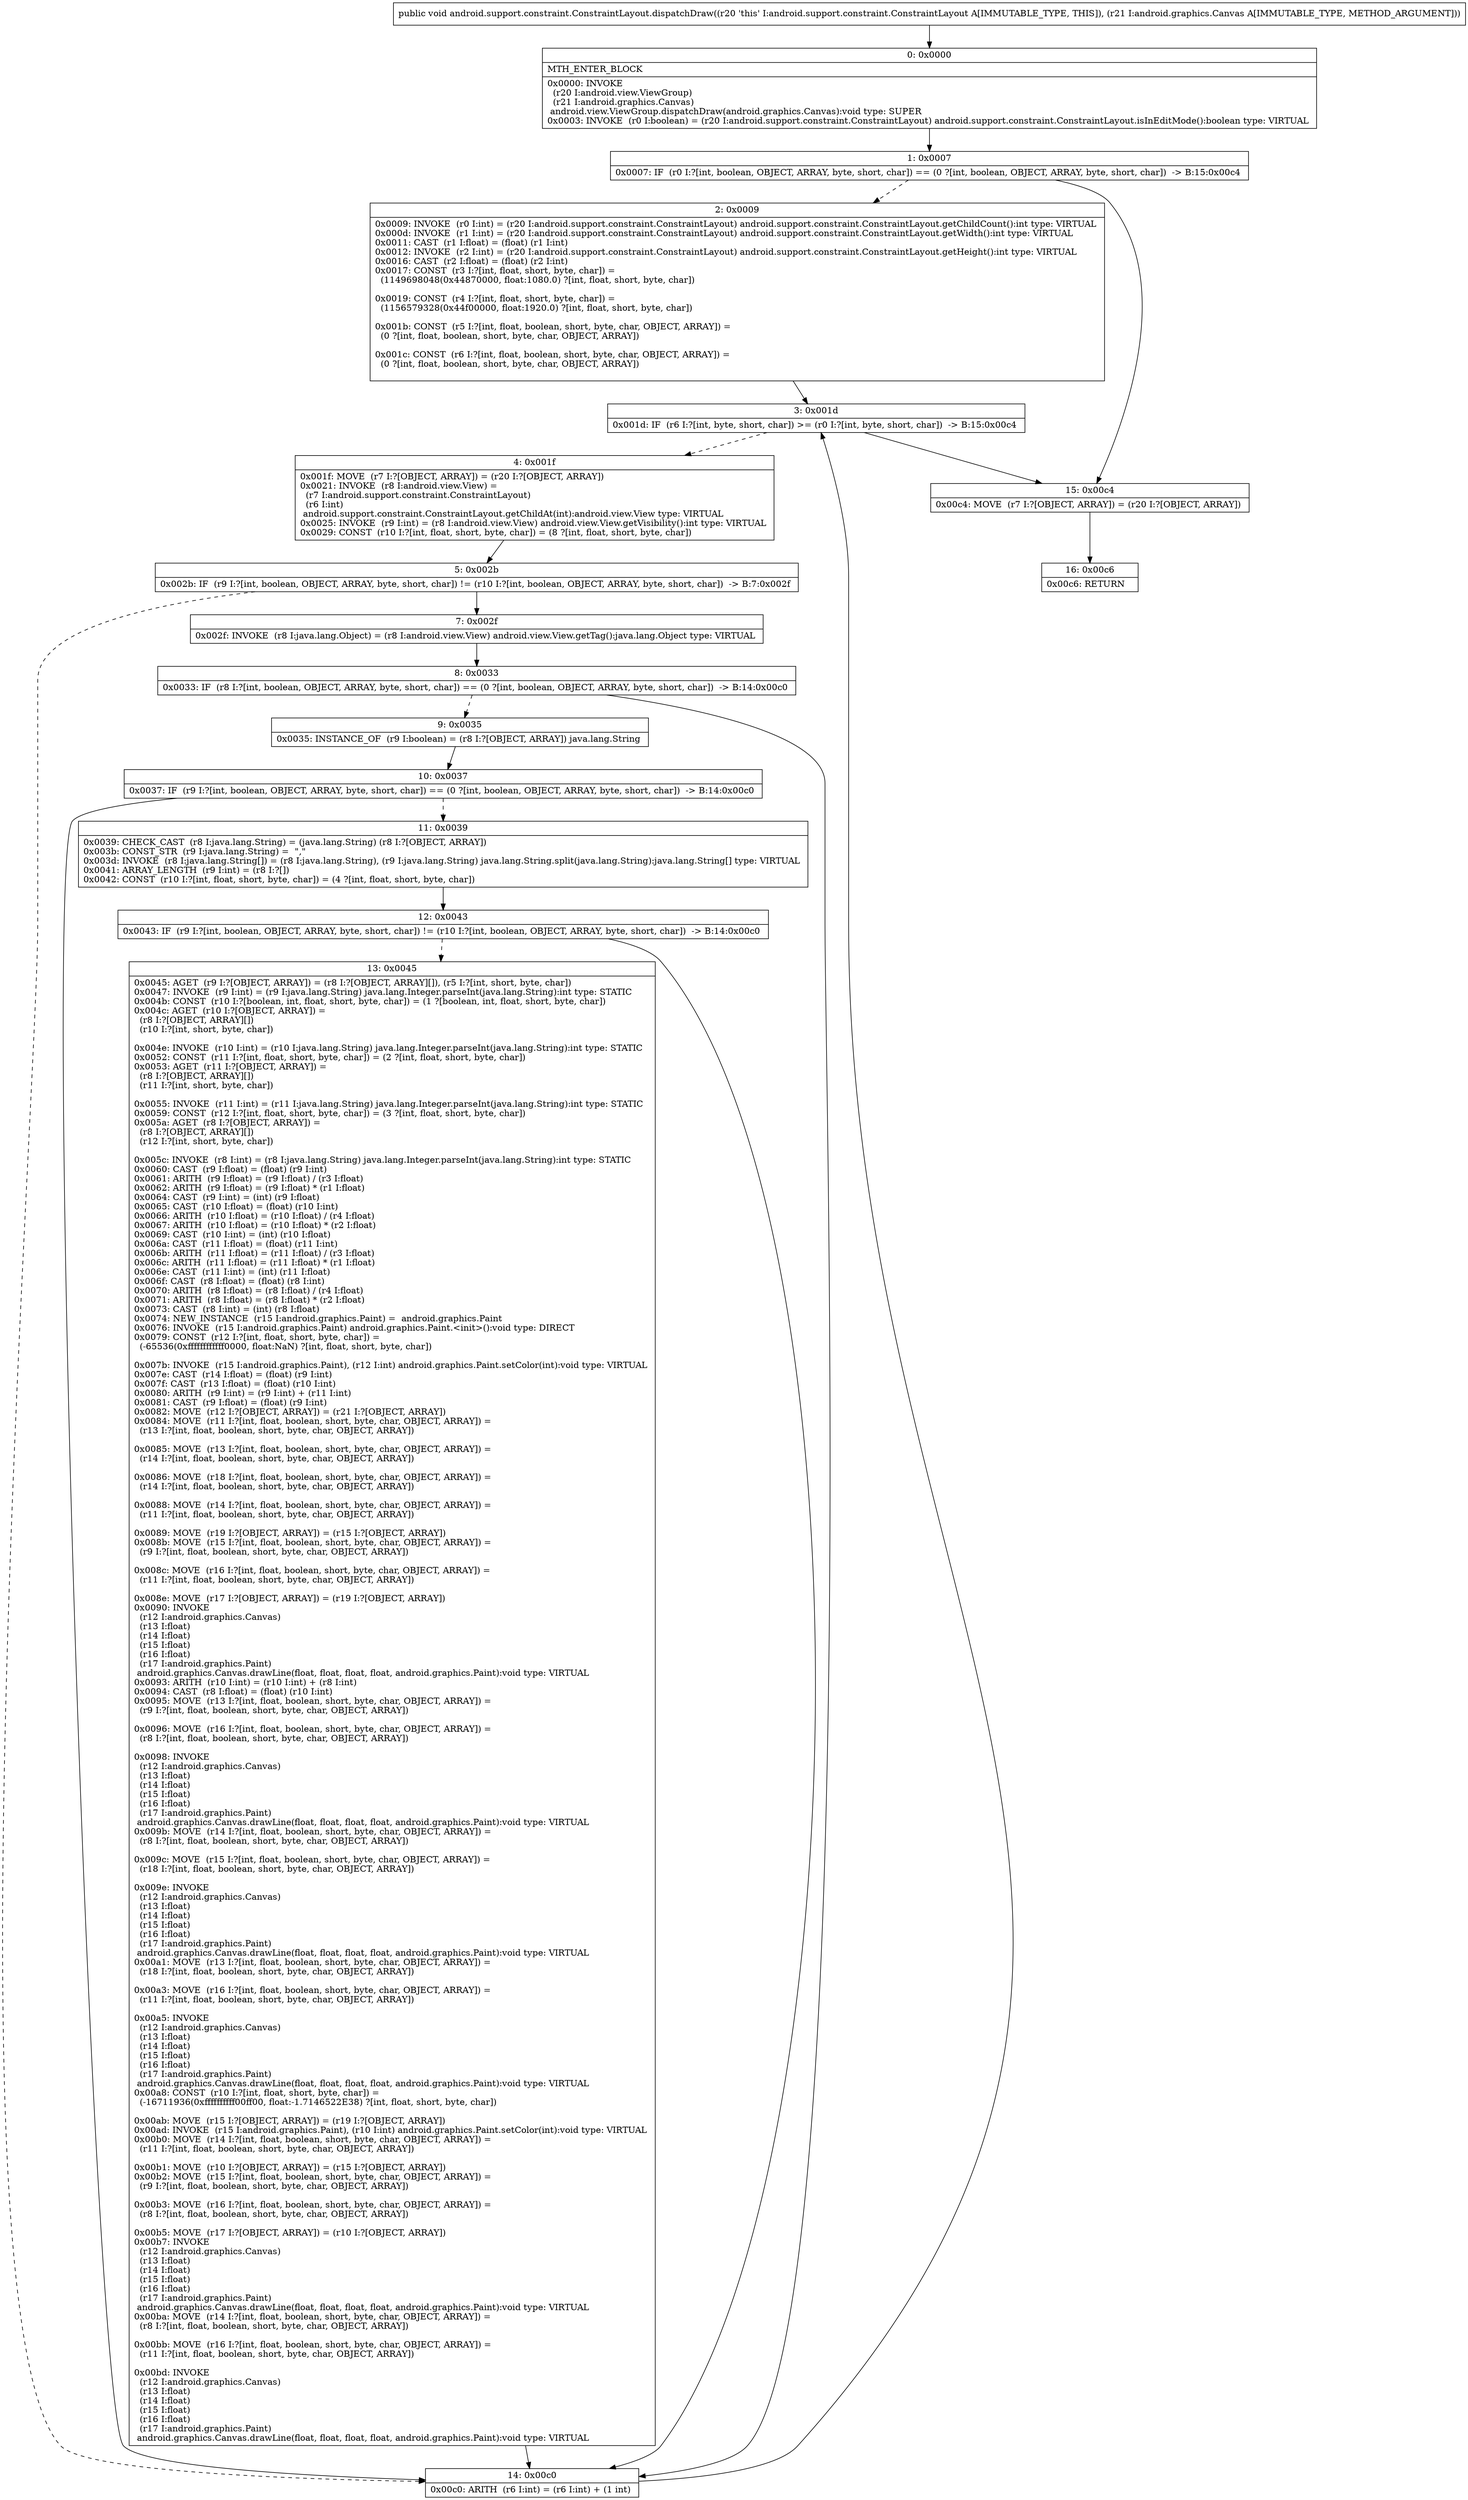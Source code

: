 digraph "CFG forandroid.support.constraint.ConstraintLayout.dispatchDraw(Landroid\/graphics\/Canvas;)V" {
Node_0 [shape=record,label="{0\:\ 0x0000|MTH_ENTER_BLOCK\l|0x0000: INVOKE  \l  (r20 I:android.view.ViewGroup)\l  (r21 I:android.graphics.Canvas)\l android.view.ViewGroup.dispatchDraw(android.graphics.Canvas):void type: SUPER \l0x0003: INVOKE  (r0 I:boolean) = (r20 I:android.support.constraint.ConstraintLayout) android.support.constraint.ConstraintLayout.isInEditMode():boolean type: VIRTUAL \l}"];
Node_1 [shape=record,label="{1\:\ 0x0007|0x0007: IF  (r0 I:?[int, boolean, OBJECT, ARRAY, byte, short, char]) == (0 ?[int, boolean, OBJECT, ARRAY, byte, short, char])  \-\> B:15:0x00c4 \l}"];
Node_2 [shape=record,label="{2\:\ 0x0009|0x0009: INVOKE  (r0 I:int) = (r20 I:android.support.constraint.ConstraintLayout) android.support.constraint.ConstraintLayout.getChildCount():int type: VIRTUAL \l0x000d: INVOKE  (r1 I:int) = (r20 I:android.support.constraint.ConstraintLayout) android.support.constraint.ConstraintLayout.getWidth():int type: VIRTUAL \l0x0011: CAST  (r1 I:float) = (float) (r1 I:int) \l0x0012: INVOKE  (r2 I:int) = (r20 I:android.support.constraint.ConstraintLayout) android.support.constraint.ConstraintLayout.getHeight():int type: VIRTUAL \l0x0016: CAST  (r2 I:float) = (float) (r2 I:int) \l0x0017: CONST  (r3 I:?[int, float, short, byte, char]) = \l  (1149698048(0x44870000, float:1080.0) ?[int, float, short, byte, char])\l \l0x0019: CONST  (r4 I:?[int, float, short, byte, char]) = \l  (1156579328(0x44f00000, float:1920.0) ?[int, float, short, byte, char])\l \l0x001b: CONST  (r5 I:?[int, float, boolean, short, byte, char, OBJECT, ARRAY]) = \l  (0 ?[int, float, boolean, short, byte, char, OBJECT, ARRAY])\l \l0x001c: CONST  (r6 I:?[int, float, boolean, short, byte, char, OBJECT, ARRAY]) = \l  (0 ?[int, float, boolean, short, byte, char, OBJECT, ARRAY])\l \l}"];
Node_3 [shape=record,label="{3\:\ 0x001d|0x001d: IF  (r6 I:?[int, byte, short, char]) \>= (r0 I:?[int, byte, short, char])  \-\> B:15:0x00c4 \l}"];
Node_4 [shape=record,label="{4\:\ 0x001f|0x001f: MOVE  (r7 I:?[OBJECT, ARRAY]) = (r20 I:?[OBJECT, ARRAY]) \l0x0021: INVOKE  (r8 I:android.view.View) = \l  (r7 I:android.support.constraint.ConstraintLayout)\l  (r6 I:int)\l android.support.constraint.ConstraintLayout.getChildAt(int):android.view.View type: VIRTUAL \l0x0025: INVOKE  (r9 I:int) = (r8 I:android.view.View) android.view.View.getVisibility():int type: VIRTUAL \l0x0029: CONST  (r10 I:?[int, float, short, byte, char]) = (8 ?[int, float, short, byte, char]) \l}"];
Node_5 [shape=record,label="{5\:\ 0x002b|0x002b: IF  (r9 I:?[int, boolean, OBJECT, ARRAY, byte, short, char]) != (r10 I:?[int, boolean, OBJECT, ARRAY, byte, short, char])  \-\> B:7:0x002f \l}"];
Node_7 [shape=record,label="{7\:\ 0x002f|0x002f: INVOKE  (r8 I:java.lang.Object) = (r8 I:android.view.View) android.view.View.getTag():java.lang.Object type: VIRTUAL \l}"];
Node_8 [shape=record,label="{8\:\ 0x0033|0x0033: IF  (r8 I:?[int, boolean, OBJECT, ARRAY, byte, short, char]) == (0 ?[int, boolean, OBJECT, ARRAY, byte, short, char])  \-\> B:14:0x00c0 \l}"];
Node_9 [shape=record,label="{9\:\ 0x0035|0x0035: INSTANCE_OF  (r9 I:boolean) = (r8 I:?[OBJECT, ARRAY]) java.lang.String \l}"];
Node_10 [shape=record,label="{10\:\ 0x0037|0x0037: IF  (r9 I:?[int, boolean, OBJECT, ARRAY, byte, short, char]) == (0 ?[int, boolean, OBJECT, ARRAY, byte, short, char])  \-\> B:14:0x00c0 \l}"];
Node_11 [shape=record,label="{11\:\ 0x0039|0x0039: CHECK_CAST  (r8 I:java.lang.String) = (java.lang.String) (r8 I:?[OBJECT, ARRAY]) \l0x003b: CONST_STR  (r9 I:java.lang.String) =  \",\" \l0x003d: INVOKE  (r8 I:java.lang.String[]) = (r8 I:java.lang.String), (r9 I:java.lang.String) java.lang.String.split(java.lang.String):java.lang.String[] type: VIRTUAL \l0x0041: ARRAY_LENGTH  (r9 I:int) = (r8 I:?[]) \l0x0042: CONST  (r10 I:?[int, float, short, byte, char]) = (4 ?[int, float, short, byte, char]) \l}"];
Node_12 [shape=record,label="{12\:\ 0x0043|0x0043: IF  (r9 I:?[int, boolean, OBJECT, ARRAY, byte, short, char]) != (r10 I:?[int, boolean, OBJECT, ARRAY, byte, short, char])  \-\> B:14:0x00c0 \l}"];
Node_13 [shape=record,label="{13\:\ 0x0045|0x0045: AGET  (r9 I:?[OBJECT, ARRAY]) = (r8 I:?[OBJECT, ARRAY][]), (r5 I:?[int, short, byte, char]) \l0x0047: INVOKE  (r9 I:int) = (r9 I:java.lang.String) java.lang.Integer.parseInt(java.lang.String):int type: STATIC \l0x004b: CONST  (r10 I:?[boolean, int, float, short, byte, char]) = (1 ?[boolean, int, float, short, byte, char]) \l0x004c: AGET  (r10 I:?[OBJECT, ARRAY]) = \l  (r8 I:?[OBJECT, ARRAY][])\l  (r10 I:?[int, short, byte, char])\l \l0x004e: INVOKE  (r10 I:int) = (r10 I:java.lang.String) java.lang.Integer.parseInt(java.lang.String):int type: STATIC \l0x0052: CONST  (r11 I:?[int, float, short, byte, char]) = (2 ?[int, float, short, byte, char]) \l0x0053: AGET  (r11 I:?[OBJECT, ARRAY]) = \l  (r8 I:?[OBJECT, ARRAY][])\l  (r11 I:?[int, short, byte, char])\l \l0x0055: INVOKE  (r11 I:int) = (r11 I:java.lang.String) java.lang.Integer.parseInt(java.lang.String):int type: STATIC \l0x0059: CONST  (r12 I:?[int, float, short, byte, char]) = (3 ?[int, float, short, byte, char]) \l0x005a: AGET  (r8 I:?[OBJECT, ARRAY]) = \l  (r8 I:?[OBJECT, ARRAY][])\l  (r12 I:?[int, short, byte, char])\l \l0x005c: INVOKE  (r8 I:int) = (r8 I:java.lang.String) java.lang.Integer.parseInt(java.lang.String):int type: STATIC \l0x0060: CAST  (r9 I:float) = (float) (r9 I:int) \l0x0061: ARITH  (r9 I:float) = (r9 I:float) \/ (r3 I:float) \l0x0062: ARITH  (r9 I:float) = (r9 I:float) * (r1 I:float) \l0x0064: CAST  (r9 I:int) = (int) (r9 I:float) \l0x0065: CAST  (r10 I:float) = (float) (r10 I:int) \l0x0066: ARITH  (r10 I:float) = (r10 I:float) \/ (r4 I:float) \l0x0067: ARITH  (r10 I:float) = (r10 I:float) * (r2 I:float) \l0x0069: CAST  (r10 I:int) = (int) (r10 I:float) \l0x006a: CAST  (r11 I:float) = (float) (r11 I:int) \l0x006b: ARITH  (r11 I:float) = (r11 I:float) \/ (r3 I:float) \l0x006c: ARITH  (r11 I:float) = (r11 I:float) * (r1 I:float) \l0x006e: CAST  (r11 I:int) = (int) (r11 I:float) \l0x006f: CAST  (r8 I:float) = (float) (r8 I:int) \l0x0070: ARITH  (r8 I:float) = (r8 I:float) \/ (r4 I:float) \l0x0071: ARITH  (r8 I:float) = (r8 I:float) * (r2 I:float) \l0x0073: CAST  (r8 I:int) = (int) (r8 I:float) \l0x0074: NEW_INSTANCE  (r15 I:android.graphics.Paint) =  android.graphics.Paint \l0x0076: INVOKE  (r15 I:android.graphics.Paint) android.graphics.Paint.\<init\>():void type: DIRECT \l0x0079: CONST  (r12 I:?[int, float, short, byte, char]) = \l  (\-65536(0xffffffffffff0000, float:NaN) ?[int, float, short, byte, char])\l \l0x007b: INVOKE  (r15 I:android.graphics.Paint), (r12 I:int) android.graphics.Paint.setColor(int):void type: VIRTUAL \l0x007e: CAST  (r14 I:float) = (float) (r9 I:int) \l0x007f: CAST  (r13 I:float) = (float) (r10 I:int) \l0x0080: ARITH  (r9 I:int) = (r9 I:int) + (r11 I:int) \l0x0081: CAST  (r9 I:float) = (float) (r9 I:int) \l0x0082: MOVE  (r12 I:?[OBJECT, ARRAY]) = (r21 I:?[OBJECT, ARRAY]) \l0x0084: MOVE  (r11 I:?[int, float, boolean, short, byte, char, OBJECT, ARRAY]) = \l  (r13 I:?[int, float, boolean, short, byte, char, OBJECT, ARRAY])\l \l0x0085: MOVE  (r13 I:?[int, float, boolean, short, byte, char, OBJECT, ARRAY]) = \l  (r14 I:?[int, float, boolean, short, byte, char, OBJECT, ARRAY])\l \l0x0086: MOVE  (r18 I:?[int, float, boolean, short, byte, char, OBJECT, ARRAY]) = \l  (r14 I:?[int, float, boolean, short, byte, char, OBJECT, ARRAY])\l \l0x0088: MOVE  (r14 I:?[int, float, boolean, short, byte, char, OBJECT, ARRAY]) = \l  (r11 I:?[int, float, boolean, short, byte, char, OBJECT, ARRAY])\l \l0x0089: MOVE  (r19 I:?[OBJECT, ARRAY]) = (r15 I:?[OBJECT, ARRAY]) \l0x008b: MOVE  (r15 I:?[int, float, boolean, short, byte, char, OBJECT, ARRAY]) = \l  (r9 I:?[int, float, boolean, short, byte, char, OBJECT, ARRAY])\l \l0x008c: MOVE  (r16 I:?[int, float, boolean, short, byte, char, OBJECT, ARRAY]) = \l  (r11 I:?[int, float, boolean, short, byte, char, OBJECT, ARRAY])\l \l0x008e: MOVE  (r17 I:?[OBJECT, ARRAY]) = (r19 I:?[OBJECT, ARRAY]) \l0x0090: INVOKE  \l  (r12 I:android.graphics.Canvas)\l  (r13 I:float)\l  (r14 I:float)\l  (r15 I:float)\l  (r16 I:float)\l  (r17 I:android.graphics.Paint)\l android.graphics.Canvas.drawLine(float, float, float, float, android.graphics.Paint):void type: VIRTUAL \l0x0093: ARITH  (r10 I:int) = (r10 I:int) + (r8 I:int) \l0x0094: CAST  (r8 I:float) = (float) (r10 I:int) \l0x0095: MOVE  (r13 I:?[int, float, boolean, short, byte, char, OBJECT, ARRAY]) = \l  (r9 I:?[int, float, boolean, short, byte, char, OBJECT, ARRAY])\l \l0x0096: MOVE  (r16 I:?[int, float, boolean, short, byte, char, OBJECT, ARRAY]) = \l  (r8 I:?[int, float, boolean, short, byte, char, OBJECT, ARRAY])\l \l0x0098: INVOKE  \l  (r12 I:android.graphics.Canvas)\l  (r13 I:float)\l  (r14 I:float)\l  (r15 I:float)\l  (r16 I:float)\l  (r17 I:android.graphics.Paint)\l android.graphics.Canvas.drawLine(float, float, float, float, android.graphics.Paint):void type: VIRTUAL \l0x009b: MOVE  (r14 I:?[int, float, boolean, short, byte, char, OBJECT, ARRAY]) = \l  (r8 I:?[int, float, boolean, short, byte, char, OBJECT, ARRAY])\l \l0x009c: MOVE  (r15 I:?[int, float, boolean, short, byte, char, OBJECT, ARRAY]) = \l  (r18 I:?[int, float, boolean, short, byte, char, OBJECT, ARRAY])\l \l0x009e: INVOKE  \l  (r12 I:android.graphics.Canvas)\l  (r13 I:float)\l  (r14 I:float)\l  (r15 I:float)\l  (r16 I:float)\l  (r17 I:android.graphics.Paint)\l android.graphics.Canvas.drawLine(float, float, float, float, android.graphics.Paint):void type: VIRTUAL \l0x00a1: MOVE  (r13 I:?[int, float, boolean, short, byte, char, OBJECT, ARRAY]) = \l  (r18 I:?[int, float, boolean, short, byte, char, OBJECT, ARRAY])\l \l0x00a3: MOVE  (r16 I:?[int, float, boolean, short, byte, char, OBJECT, ARRAY]) = \l  (r11 I:?[int, float, boolean, short, byte, char, OBJECT, ARRAY])\l \l0x00a5: INVOKE  \l  (r12 I:android.graphics.Canvas)\l  (r13 I:float)\l  (r14 I:float)\l  (r15 I:float)\l  (r16 I:float)\l  (r17 I:android.graphics.Paint)\l android.graphics.Canvas.drawLine(float, float, float, float, android.graphics.Paint):void type: VIRTUAL \l0x00a8: CONST  (r10 I:?[int, float, short, byte, char]) = \l  (\-16711936(0xffffffffff00ff00, float:\-1.7146522E38) ?[int, float, short, byte, char])\l \l0x00ab: MOVE  (r15 I:?[OBJECT, ARRAY]) = (r19 I:?[OBJECT, ARRAY]) \l0x00ad: INVOKE  (r15 I:android.graphics.Paint), (r10 I:int) android.graphics.Paint.setColor(int):void type: VIRTUAL \l0x00b0: MOVE  (r14 I:?[int, float, boolean, short, byte, char, OBJECT, ARRAY]) = \l  (r11 I:?[int, float, boolean, short, byte, char, OBJECT, ARRAY])\l \l0x00b1: MOVE  (r10 I:?[OBJECT, ARRAY]) = (r15 I:?[OBJECT, ARRAY]) \l0x00b2: MOVE  (r15 I:?[int, float, boolean, short, byte, char, OBJECT, ARRAY]) = \l  (r9 I:?[int, float, boolean, short, byte, char, OBJECT, ARRAY])\l \l0x00b3: MOVE  (r16 I:?[int, float, boolean, short, byte, char, OBJECT, ARRAY]) = \l  (r8 I:?[int, float, boolean, short, byte, char, OBJECT, ARRAY])\l \l0x00b5: MOVE  (r17 I:?[OBJECT, ARRAY]) = (r10 I:?[OBJECT, ARRAY]) \l0x00b7: INVOKE  \l  (r12 I:android.graphics.Canvas)\l  (r13 I:float)\l  (r14 I:float)\l  (r15 I:float)\l  (r16 I:float)\l  (r17 I:android.graphics.Paint)\l android.graphics.Canvas.drawLine(float, float, float, float, android.graphics.Paint):void type: VIRTUAL \l0x00ba: MOVE  (r14 I:?[int, float, boolean, short, byte, char, OBJECT, ARRAY]) = \l  (r8 I:?[int, float, boolean, short, byte, char, OBJECT, ARRAY])\l \l0x00bb: MOVE  (r16 I:?[int, float, boolean, short, byte, char, OBJECT, ARRAY]) = \l  (r11 I:?[int, float, boolean, short, byte, char, OBJECT, ARRAY])\l \l0x00bd: INVOKE  \l  (r12 I:android.graphics.Canvas)\l  (r13 I:float)\l  (r14 I:float)\l  (r15 I:float)\l  (r16 I:float)\l  (r17 I:android.graphics.Paint)\l android.graphics.Canvas.drawLine(float, float, float, float, android.graphics.Paint):void type: VIRTUAL \l}"];
Node_14 [shape=record,label="{14\:\ 0x00c0|0x00c0: ARITH  (r6 I:int) = (r6 I:int) + (1 int) \l}"];
Node_15 [shape=record,label="{15\:\ 0x00c4|0x00c4: MOVE  (r7 I:?[OBJECT, ARRAY]) = (r20 I:?[OBJECT, ARRAY]) \l}"];
Node_16 [shape=record,label="{16\:\ 0x00c6|0x00c6: RETURN   \l}"];
MethodNode[shape=record,label="{public void android.support.constraint.ConstraintLayout.dispatchDraw((r20 'this' I:android.support.constraint.ConstraintLayout A[IMMUTABLE_TYPE, THIS]), (r21 I:android.graphics.Canvas A[IMMUTABLE_TYPE, METHOD_ARGUMENT])) }"];
MethodNode -> Node_0;
Node_0 -> Node_1;
Node_1 -> Node_2[style=dashed];
Node_1 -> Node_15;
Node_2 -> Node_3;
Node_3 -> Node_4[style=dashed];
Node_3 -> Node_15;
Node_4 -> Node_5;
Node_5 -> Node_7;
Node_5 -> Node_14[style=dashed];
Node_7 -> Node_8;
Node_8 -> Node_9[style=dashed];
Node_8 -> Node_14;
Node_9 -> Node_10;
Node_10 -> Node_11[style=dashed];
Node_10 -> Node_14;
Node_11 -> Node_12;
Node_12 -> Node_13[style=dashed];
Node_12 -> Node_14;
Node_13 -> Node_14;
Node_14 -> Node_3;
Node_15 -> Node_16;
}

